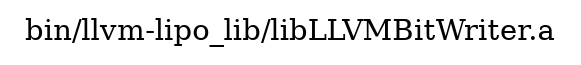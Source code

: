 digraph "bin/llvm-lipo_lib/libLLVMBitWriter.a" {
	label="bin/llvm-lipo_lib/libLLVMBitWriter.a";
	rankdir=LR;

}
